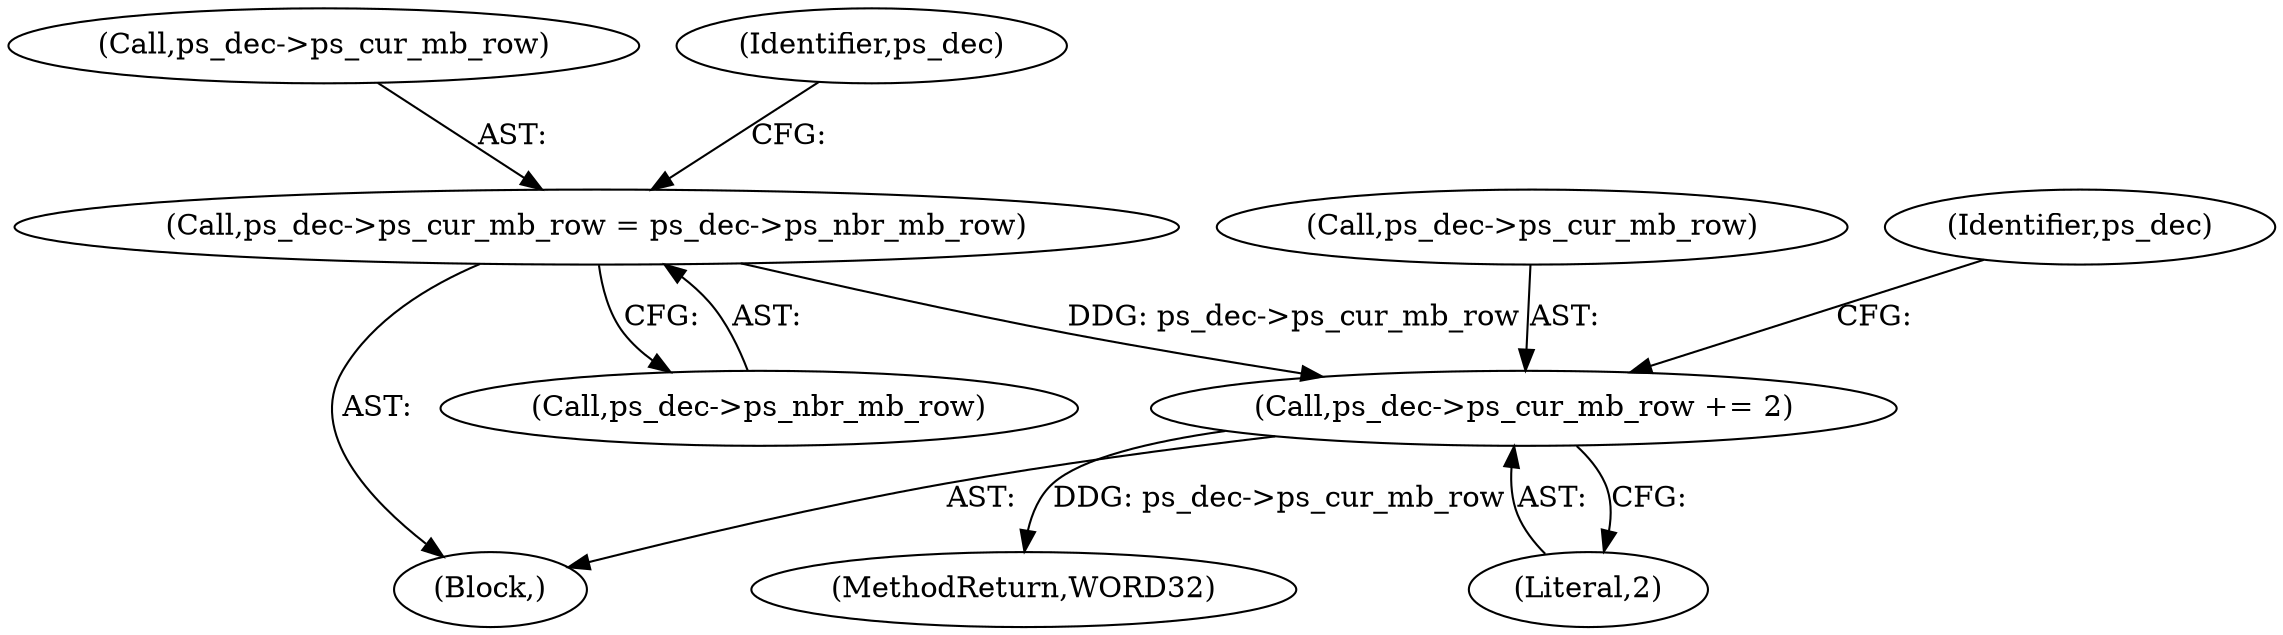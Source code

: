 digraph "0_Android_e629194c62a9a129ce378e08cb1059a8a53f1795_2@pointer" {
"1001334" [label="(Call,ps_dec->ps_cur_mb_row += 2)"];
"1001327" [label="(Call,ps_dec->ps_cur_mb_row = ps_dec->ps_nbr_mb_row)"];
"1001338" [label="(Literal,2)"];
"1001331" [label="(Call,ps_dec->ps_nbr_mb_row)"];
"1001335" [label="(Call,ps_dec->ps_cur_mb_row)"];
"1002052" [label="(MethodReturn,WORD32)"];
"1001334" [label="(Call,ps_dec->ps_cur_mb_row += 2)"];
"1001327" [label="(Call,ps_dec->ps_cur_mb_row = ps_dec->ps_nbr_mb_row)"];
"1000138" [label="(Block,)"];
"1001328" [label="(Call,ps_dec->ps_cur_mb_row)"];
"1001341" [label="(Identifier,ps_dec)"];
"1001336" [label="(Identifier,ps_dec)"];
"1001334" -> "1000138"  [label="AST: "];
"1001334" -> "1001338"  [label="CFG: "];
"1001335" -> "1001334"  [label="AST: "];
"1001338" -> "1001334"  [label="AST: "];
"1001341" -> "1001334"  [label="CFG: "];
"1001334" -> "1002052"  [label="DDG: ps_dec->ps_cur_mb_row"];
"1001327" -> "1001334"  [label="DDG: ps_dec->ps_cur_mb_row"];
"1001327" -> "1000138"  [label="AST: "];
"1001327" -> "1001331"  [label="CFG: "];
"1001328" -> "1001327"  [label="AST: "];
"1001331" -> "1001327"  [label="AST: "];
"1001336" -> "1001327"  [label="CFG: "];
}
